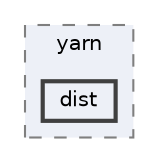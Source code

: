 digraph "pkiclassroomrescheduler/target/node/yarn/dist"
{
 // LATEX_PDF_SIZE
  bgcolor="transparent";
  edge [fontname=Helvetica,fontsize=10,labelfontname=Helvetica,labelfontsize=10];
  node [fontname=Helvetica,fontsize=10,shape=box,height=0.2,width=0.4];
  compound=true
  subgraph clusterdir_307fa25be775c41c90ee64b0207c372b {
    graph [ bgcolor="#edf0f7", pencolor="grey50", label="yarn", fontname=Helvetica,fontsize=10 style="filled,dashed", URL="dir_307fa25be775c41c90ee64b0207c372b.html",tooltip=""]
  dir_1158fd07f983aa07d6857fe17a6d5242 [label="dist", fillcolor="#edf0f7", color="grey25", style="filled,bold", URL="dir_1158fd07f983aa07d6857fe17a6d5242.html",tooltip=""];
  }
}
